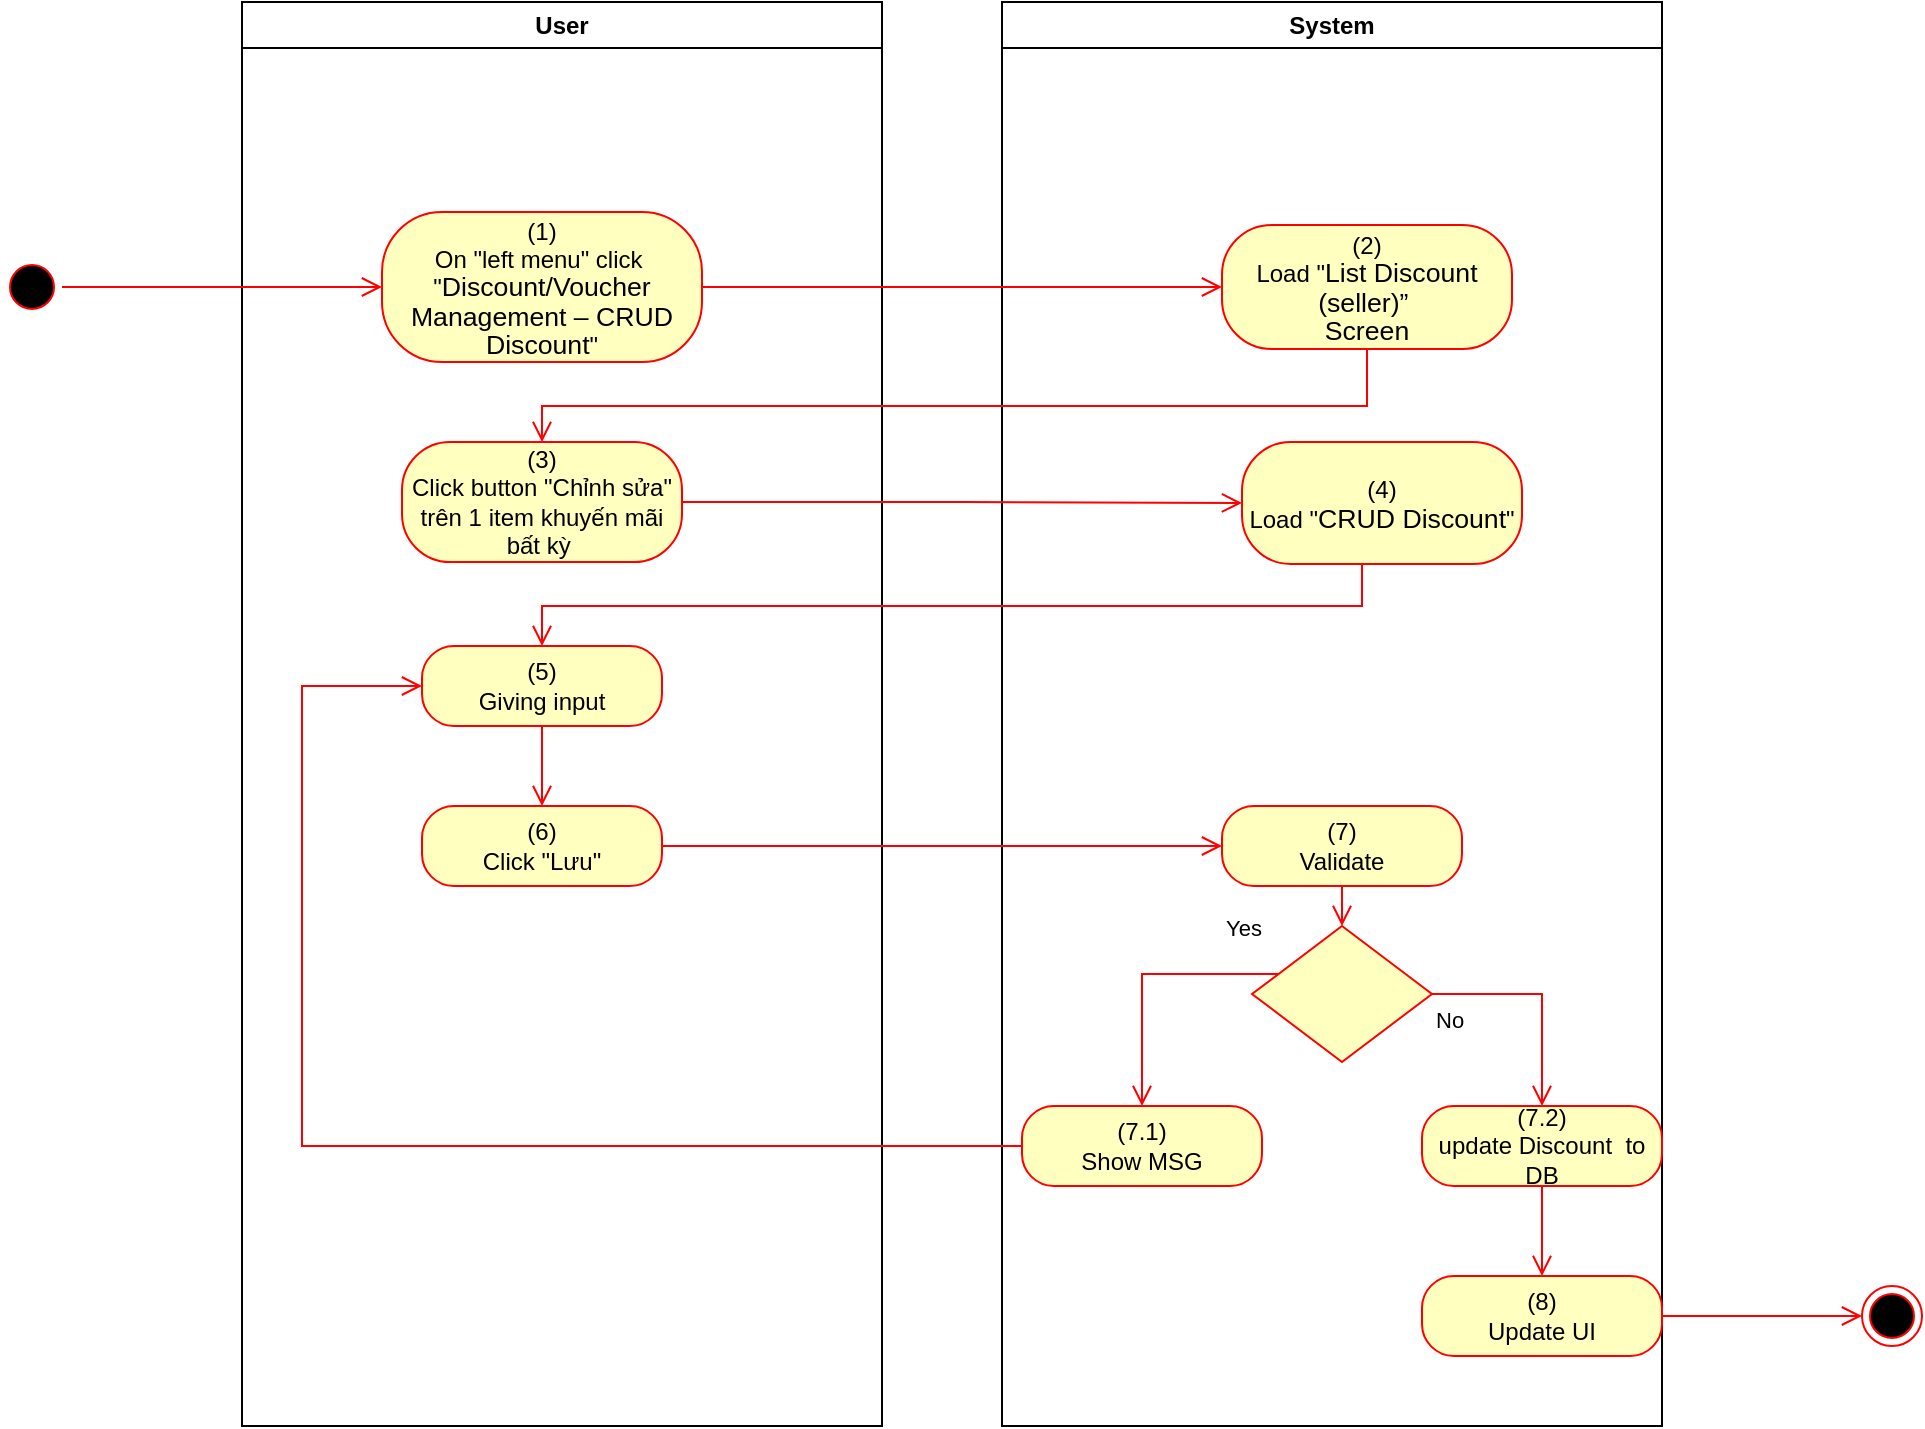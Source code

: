 <mxfile version="15.4.0" type="device"><diagram id="Ok_a-FxVzn5jiQqDcaIE" name="Page-1"><mxGraphModel dx="1086" dy="806" grid="1" gridSize="10" guides="1" tooltips="1" connect="1" arrows="1" fold="1" page="1" pageScale="1" pageWidth="850" pageHeight="1100" math="0" shadow="0"><root><mxCell id="0"/><mxCell id="1" parent="0"/><mxCell id="2YklFqHPwWtqZInFjyRM-1" value="User" style="swimlane;whiteSpace=wrap" vertex="1" parent="1"><mxGeometry x="140" y="128" width="320" height="712" as="geometry"><mxRectangle x="120" y="128" width="60" height="23" as="alternateBounds"/></mxGeometry></mxCell><mxCell id="2YklFqHPwWtqZInFjyRM-2" value="(1)&lt;br style=&quot;padding: 0px ; margin: 0px&quot;&gt;On &quot;left menu&quot; click&amp;nbsp;&lt;br style=&quot;padding: 0px ; margin: 0px&quot;&gt;&quot;&lt;span lang=&quot;EN-GB&quot; style=&quot;font-size: 10pt ; line-height: 14.267px ; font-family: &amp;#34;arial&amp;#34; , sans-serif&quot;&gt;Discount/Voucher&lt;br&gt;Management – CRUD Discount&lt;/span&gt;&quot;" style="rounded=1;whiteSpace=wrap;html=1;arcSize=40;fontColor=#000000;fillColor=#ffffc0;strokeColor=#ff0000;" vertex="1" parent="2YklFqHPwWtqZInFjyRM-1"><mxGeometry x="70" y="105" width="160" height="75" as="geometry"/></mxCell><mxCell id="2YklFqHPwWtqZInFjyRM-3" value="(3)&lt;br&gt;Click button &quot;Chỉnh sửa&quot; trên 1 item khuyến mãi bất kỳ&amp;nbsp;" style="rounded=1;whiteSpace=wrap;html=1;arcSize=40;fontColor=#000000;fillColor=#ffffc0;strokeColor=#ff0000;" vertex="1" parent="2YklFqHPwWtqZInFjyRM-1"><mxGeometry x="80" y="220" width="140" height="60" as="geometry"/></mxCell><mxCell id="2YklFqHPwWtqZInFjyRM-4" value="(6)&lt;br&gt;Click &quot;Lưu&quot;" style="rounded=1;whiteSpace=wrap;html=1;arcSize=40;fontColor=#000000;fillColor=#ffffc0;strokeColor=#ff0000;" vertex="1" parent="2YklFqHPwWtqZInFjyRM-1"><mxGeometry x="90" y="402" width="120" height="40" as="geometry"/></mxCell><mxCell id="2YklFqHPwWtqZInFjyRM-5" value="(5)&lt;br&gt;Giving input" style="rounded=1;whiteSpace=wrap;html=1;arcSize=40;fontColor=#000000;fillColor=#ffffc0;strokeColor=#ff0000;" vertex="1" parent="2YklFqHPwWtqZInFjyRM-1"><mxGeometry x="90" y="322" width="120" height="40" as="geometry"/></mxCell><mxCell id="2YklFqHPwWtqZInFjyRM-6" value="" style="edgeStyle=orthogonalEdgeStyle;html=1;verticalAlign=bottom;endArrow=open;endSize=8;strokeColor=#ff0000;rounded=0;entryX=0.5;entryY=0;entryDx=0;entryDy=0;" edge="1" parent="2YklFqHPwWtqZInFjyRM-1" source="2YklFqHPwWtqZInFjyRM-5" target="2YklFqHPwWtqZInFjyRM-4"><mxGeometry relative="1" as="geometry"><mxPoint x="330" y="402" as="targetPoint"/></mxGeometry></mxCell><mxCell id="2YklFqHPwWtqZInFjyRM-7" value="System" style="swimlane;whiteSpace=wrap;startSize=23;" vertex="1" parent="1"><mxGeometry x="520" y="128" width="330" height="712" as="geometry"/></mxCell><mxCell id="2YklFqHPwWtqZInFjyRM-8" value="(2)&lt;br&gt;Load &quot;&lt;span lang=&quot;EN-GB&quot; style=&quot;font-size: 10pt ; line-height: 14.267px ; font-family: &amp;#34;arial&amp;#34; , sans-serif&quot;&gt;&lt;span lang=&quot;EN-GB&quot; style=&quot;font-size: 10pt ; line-height: 14.267px&quot;&gt;List Discount (seller)”&amp;nbsp;&lt;/span&gt;&lt;br&gt;Screen&lt;/span&gt;" style="rounded=1;whiteSpace=wrap;html=1;arcSize=40;fontColor=#000000;fillColor=#ffffc0;strokeColor=#ff0000;" vertex="1" parent="2YklFqHPwWtqZInFjyRM-7"><mxGeometry x="110" y="111.5" width="145" height="62" as="geometry"/></mxCell><mxCell id="2YklFqHPwWtqZInFjyRM-9" value="(7)&lt;br&gt;Validate" style="rounded=1;whiteSpace=wrap;html=1;arcSize=40;fontColor=#000000;fillColor=#ffffc0;strokeColor=#ff0000;" vertex="1" parent="2YklFqHPwWtqZInFjyRM-7"><mxGeometry x="110" y="402" width="120" height="40" as="geometry"/></mxCell><mxCell id="2YklFqHPwWtqZInFjyRM-10" value="" style="edgeStyle=orthogonalEdgeStyle;html=1;verticalAlign=bottom;endArrow=open;endSize=8;strokeColor=#ff0000;rounded=0;entryX=0.5;entryY=0;entryDx=0;entryDy=0;" edge="1" parent="2YklFqHPwWtqZInFjyRM-7" source="2YklFqHPwWtqZInFjyRM-9" target="2YklFqHPwWtqZInFjyRM-11"><mxGeometry relative="1" as="geometry"><mxPoint x="165" y="442" as="targetPoint"/></mxGeometry></mxCell><mxCell id="2YklFqHPwWtqZInFjyRM-11" value="" style="rhombus;whiteSpace=wrap;html=1;fillColor=#ffffc0;strokeColor=#ff0000;" vertex="1" parent="2YklFqHPwWtqZInFjyRM-7"><mxGeometry x="125" y="462" width="90" height="68" as="geometry"/></mxCell><mxCell id="2YklFqHPwWtqZInFjyRM-12" value="No" style="edgeStyle=orthogonalEdgeStyle;html=1;align=left;verticalAlign=top;endArrow=open;endSize=8;strokeColor=#ff0000;rounded=0;exitX=1;exitY=0.5;exitDx=0;exitDy=0;" edge="1" parent="2YklFqHPwWtqZInFjyRM-7" source="2YklFqHPwWtqZInFjyRM-11" target="2YklFqHPwWtqZInFjyRM-13"><mxGeometry x="-1" relative="1" as="geometry"><mxPoint x="170" y="552" as="targetPoint"/></mxGeometry></mxCell><mxCell id="2YklFqHPwWtqZInFjyRM-13" value="(7.2)&lt;br&gt;update Discount&amp;nbsp; to DB" style="rounded=1;whiteSpace=wrap;html=1;arcSize=40;fontColor=#000000;fillColor=#ffffc0;strokeColor=#ff0000;" vertex="1" parent="2YklFqHPwWtqZInFjyRM-7"><mxGeometry x="210" y="552" width="120" height="40" as="geometry"/></mxCell><mxCell id="2YklFqHPwWtqZInFjyRM-14" value="(8)&lt;br&gt;Update UI" style="rounded=1;whiteSpace=wrap;html=1;arcSize=40;fontColor=#000000;fillColor=#ffffc0;strokeColor=#ff0000;" vertex="1" parent="2YklFqHPwWtqZInFjyRM-7"><mxGeometry x="210" y="637" width="120" height="40" as="geometry"/></mxCell><mxCell id="2YklFqHPwWtqZInFjyRM-15" value="" style="edgeStyle=orthogonalEdgeStyle;html=1;verticalAlign=bottom;endArrow=open;endSize=8;strokeColor=#ff0000;rounded=0;exitX=0.5;exitY=1;exitDx=0;exitDy=0;entryX=0.5;entryY=0;entryDx=0;entryDy=0;" edge="1" parent="2YklFqHPwWtqZInFjyRM-7" source="2YklFqHPwWtqZInFjyRM-13" target="2YklFqHPwWtqZInFjyRM-14"><mxGeometry relative="1" as="geometry"><mxPoint x="170" y="642" as="targetPoint"/></mxGeometry></mxCell><mxCell id="2YklFqHPwWtqZInFjyRM-16" value="(7.1)&lt;br&gt;Show MSG" style="rounded=1;whiteSpace=wrap;html=1;arcSize=40;fontColor=#000000;fillColor=#ffffc0;strokeColor=#ff0000;" vertex="1" parent="2YklFqHPwWtqZInFjyRM-7"><mxGeometry x="10" y="552" width="120" height="40" as="geometry"/></mxCell><mxCell id="2YklFqHPwWtqZInFjyRM-17" value="Yes" style="edgeStyle=orthogonalEdgeStyle;html=1;align=left;verticalAlign=bottom;endArrow=open;endSize=8;strokeColor=#ff0000;rounded=0;entryX=0.5;entryY=0;entryDx=0;entryDy=0;" edge="1" parent="2YklFqHPwWtqZInFjyRM-7" source="2YklFqHPwWtqZInFjyRM-11" target="2YklFqHPwWtqZInFjyRM-16"><mxGeometry x="-0.579" y="-14" relative="1" as="geometry"><mxPoint x="70" y="552" as="targetPoint"/><Array as="points"><mxPoint x="70" y="486"/></Array><mxPoint as="offset"/></mxGeometry></mxCell><mxCell id="2YklFqHPwWtqZInFjyRM-18" value="(4)&lt;br&gt;Load &quot;&lt;span lang=&quot;EN-GB&quot; style=&quot;font-size: 10pt ; line-height: 14.267px ; font-family: &amp;#34;arial&amp;#34; , sans-serif&quot;&gt;CRUD Discount&lt;/span&gt;&quot;" style="rounded=1;whiteSpace=wrap;html=1;arcSize=40;fontColor=#000000;fillColor=#ffffc0;strokeColor=#ff0000;" vertex="1" parent="2YklFqHPwWtqZInFjyRM-7"><mxGeometry x="120" y="220" width="140" height="61" as="geometry"/></mxCell><mxCell id="2YklFqHPwWtqZInFjyRM-19" value="" style="ellipse;html=1;shape=startState;fillColor=#000000;strokeColor=#ff0000;" vertex="1" parent="1"><mxGeometry x="20" y="255.5" width="30" height="30" as="geometry"/></mxCell><mxCell id="2YklFqHPwWtqZInFjyRM-20" value="" style="edgeStyle=orthogonalEdgeStyle;html=1;verticalAlign=bottom;endArrow=open;endSize=8;strokeColor=#ff0000;rounded=0;entryX=0;entryY=0.5;entryDx=0;entryDy=0;" edge="1" parent="1" source="2YklFqHPwWtqZInFjyRM-19" target="2YklFqHPwWtqZInFjyRM-2"><mxGeometry relative="1" as="geometry"><mxPoint x="200" y="253" as="targetPoint"/></mxGeometry></mxCell><mxCell id="2YklFqHPwWtqZInFjyRM-21" value="" style="edgeStyle=orthogonalEdgeStyle;html=1;verticalAlign=bottom;endArrow=open;endSize=8;strokeColor=#ff0000;rounded=0;entryX=0;entryY=0.5;entryDx=0;entryDy=0;" edge="1" parent="1" source="2YklFqHPwWtqZInFjyRM-2" target="2YklFqHPwWtqZInFjyRM-8"><mxGeometry relative="1" as="geometry"><mxPoint x="600" y="271" as="targetPoint"/></mxGeometry></mxCell><mxCell id="2YklFqHPwWtqZInFjyRM-22" value="" style="edgeStyle=orthogonalEdgeStyle;html=1;verticalAlign=bottom;endArrow=open;endSize=8;strokeColor=#ff0000;rounded=0;entryX=0.5;entryY=0;entryDx=0;entryDy=0;" edge="1" parent="1" source="2YklFqHPwWtqZInFjyRM-8" target="2YklFqHPwWtqZInFjyRM-3"><mxGeometry relative="1" as="geometry"><mxPoint x="685" y="350" as="targetPoint"/><Array as="points"><mxPoint x="703" y="330"/><mxPoint x="290" y="330"/></Array></mxGeometry></mxCell><mxCell id="2YklFqHPwWtqZInFjyRM-23" value="" style="edgeStyle=orthogonalEdgeStyle;html=1;verticalAlign=bottom;endArrow=open;endSize=8;strokeColor=#ff0000;rounded=0;entryX=0;entryY=0.5;entryDx=0;entryDy=0;" edge="1" parent="1" source="2YklFqHPwWtqZInFjyRM-4" target="2YklFqHPwWtqZInFjyRM-9"><mxGeometry relative="1" as="geometry"><mxPoint x="280" y="570" as="targetPoint"/></mxGeometry></mxCell><mxCell id="2YklFqHPwWtqZInFjyRM-24" value="" style="ellipse;html=1;shape=endState;fillColor=#000000;strokeColor=#ff0000;" vertex="1" parent="1"><mxGeometry x="950" y="770" width="30" height="30" as="geometry"/></mxCell><mxCell id="2YklFqHPwWtqZInFjyRM-25" value="" style="edgeStyle=orthogonalEdgeStyle;html=1;verticalAlign=bottom;endArrow=open;endSize=8;strokeColor=#ff0000;rounded=0;exitX=1;exitY=0.5;exitDx=0;exitDy=0;entryX=0;entryY=0.5;entryDx=0;entryDy=0;" edge="1" parent="1" source="2YklFqHPwWtqZInFjyRM-14" target="2YklFqHPwWtqZInFjyRM-24"><mxGeometry relative="1" as="geometry"><mxPoint x="820" y="760" as="targetPoint"/><mxPoint x="820" y="700" as="sourcePoint"/></mxGeometry></mxCell><mxCell id="2YklFqHPwWtqZInFjyRM-26" value="" style="edgeStyle=orthogonalEdgeStyle;html=1;verticalAlign=bottom;endArrow=open;endSize=8;strokeColor=#ff0000;rounded=0;entryX=0;entryY=0.5;entryDx=0;entryDy=0;" edge="1" parent="1" source="2YklFqHPwWtqZInFjyRM-16" target="2YklFqHPwWtqZInFjyRM-5"><mxGeometry relative="1" as="geometry"><mxPoint x="590" y="780" as="targetPoint"/><Array as="points"><mxPoint x="170" y="700"/><mxPoint x="170" y="470"/></Array></mxGeometry></mxCell><mxCell id="2YklFqHPwWtqZInFjyRM-27" value="" style="edgeStyle=orthogonalEdgeStyle;html=1;verticalAlign=bottom;endArrow=open;endSize=8;strokeColor=#ff0000;rounded=0;entryX=0;entryY=0.5;entryDx=0;entryDy=0;" edge="1" parent="1" source="2YklFqHPwWtqZInFjyRM-3" target="2YklFqHPwWtqZInFjyRM-18"><mxGeometry relative="1" as="geometry"><mxPoint x="280" y="463" as="targetPoint"/></mxGeometry></mxCell><mxCell id="2YklFqHPwWtqZInFjyRM-28" value="" style="edgeStyle=orthogonalEdgeStyle;html=1;verticalAlign=bottom;endArrow=open;endSize=8;strokeColor=#ff0000;rounded=0;entryX=0.5;entryY=0;entryDx=0;entryDy=0;" edge="1" parent="1" source="2YklFqHPwWtqZInFjyRM-18" target="2YklFqHPwWtqZInFjyRM-5"><mxGeometry relative="1" as="geometry"><mxPoint x="690" y="460" as="targetPoint"/><Array as="points"><mxPoint x="700" y="430"/><mxPoint x="290" y="430"/></Array></mxGeometry></mxCell></root></mxGraphModel></diagram></mxfile>